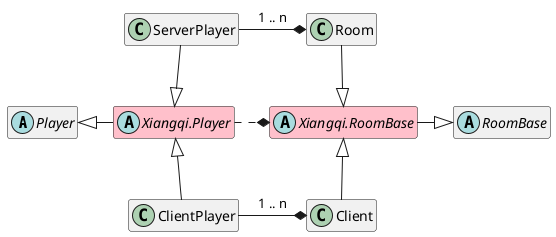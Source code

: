 @startuml
hide empty members

abstract class Player
abstract class RoomBase
abstract class "Xiangqi.Player" as MyPlayer #pink
abstract class "Xiangqi.RoomBase" as MyRoomBase #pink

MyPlayer <|-d- ClientPlayer
MyPlayer <|-u- ServerPlayer
MyRoomBase <|-u- Room
MyRoomBase <|-d- Client
MyPlayer -l-|> Player
MyRoomBase -r-|> RoomBase

ClientPlayer -r-* Client: 1 .. n
ServerPlayer -r-* Room: 1 .. n
MyPlayer .r.* MyRoomBase

@enduml
